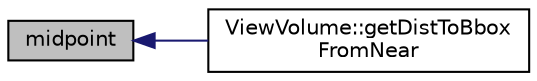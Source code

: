 digraph "midpoint"
{
 // INTERACTIVE_SVG=YES
  edge [fontname="Helvetica",fontsize="10",labelfontname="Helvetica",labelfontsize="10"];
  node [fontname="Helvetica",fontsize="10",shape=record];
  rankdir="LR";
  Node1 [label="midpoint",height=0.2,width=0.4,color="black", fillcolor="grey75", style="filled" fontcolor="black"];
  Node1 -> Node2 [dir="back",color="midnightblue",fontsize="10",style="solid",fontname="Helvetica"];
  Node2 [label="ViewVolume::getDistToBbox\lFromNear",height=0.2,width=0.4,color="black", fillcolor="white", style="filled",URL="$class_view_volume.html#a62d71970e226e2d86e9edbc444ba3979",tooltip="Distance to Bounding box. "];
}
